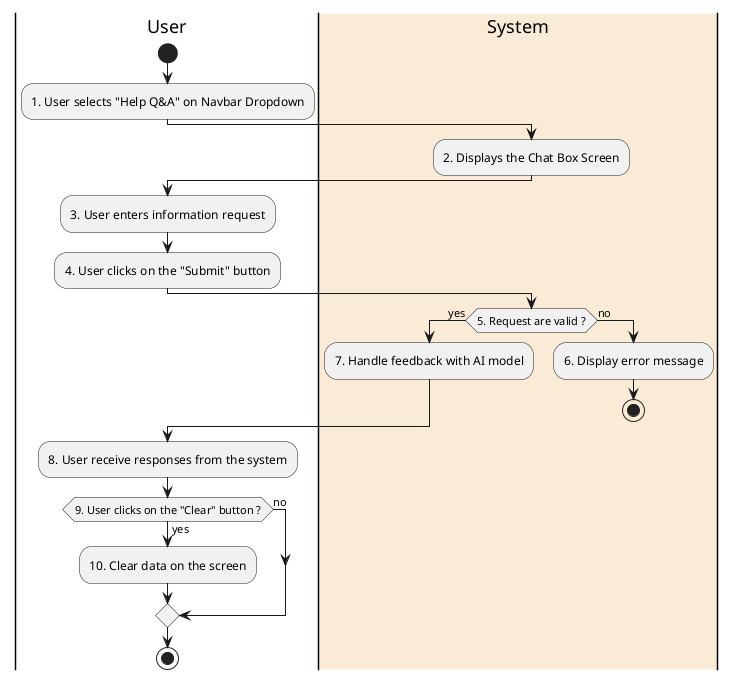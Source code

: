 @startuml
|User|
start
:1. User selects "Help Q&A" on Navbar Dropdown;
|#AntiqueWhite|System|
:2. Displays the Chat Box Screen;
|User|
:3. User enters information request;
|User|
:4. User clicks on the "Submit" button;
|#AntiqueWhite|System|
if (5. Request are valid ?) then (yes)
  :7. Handle feedback with AI model;
else (no)
|#AntiqueWhite|System|
  :6. Display error message;
  stop
endif
|User|
:8. User receive responses from the system;
|User|
if (9. User clicks on the "Clear" button ?) then (yes)
  :10. Clear data on the screen;
else (no)
endif
|User|
|User|
stop
@enduml